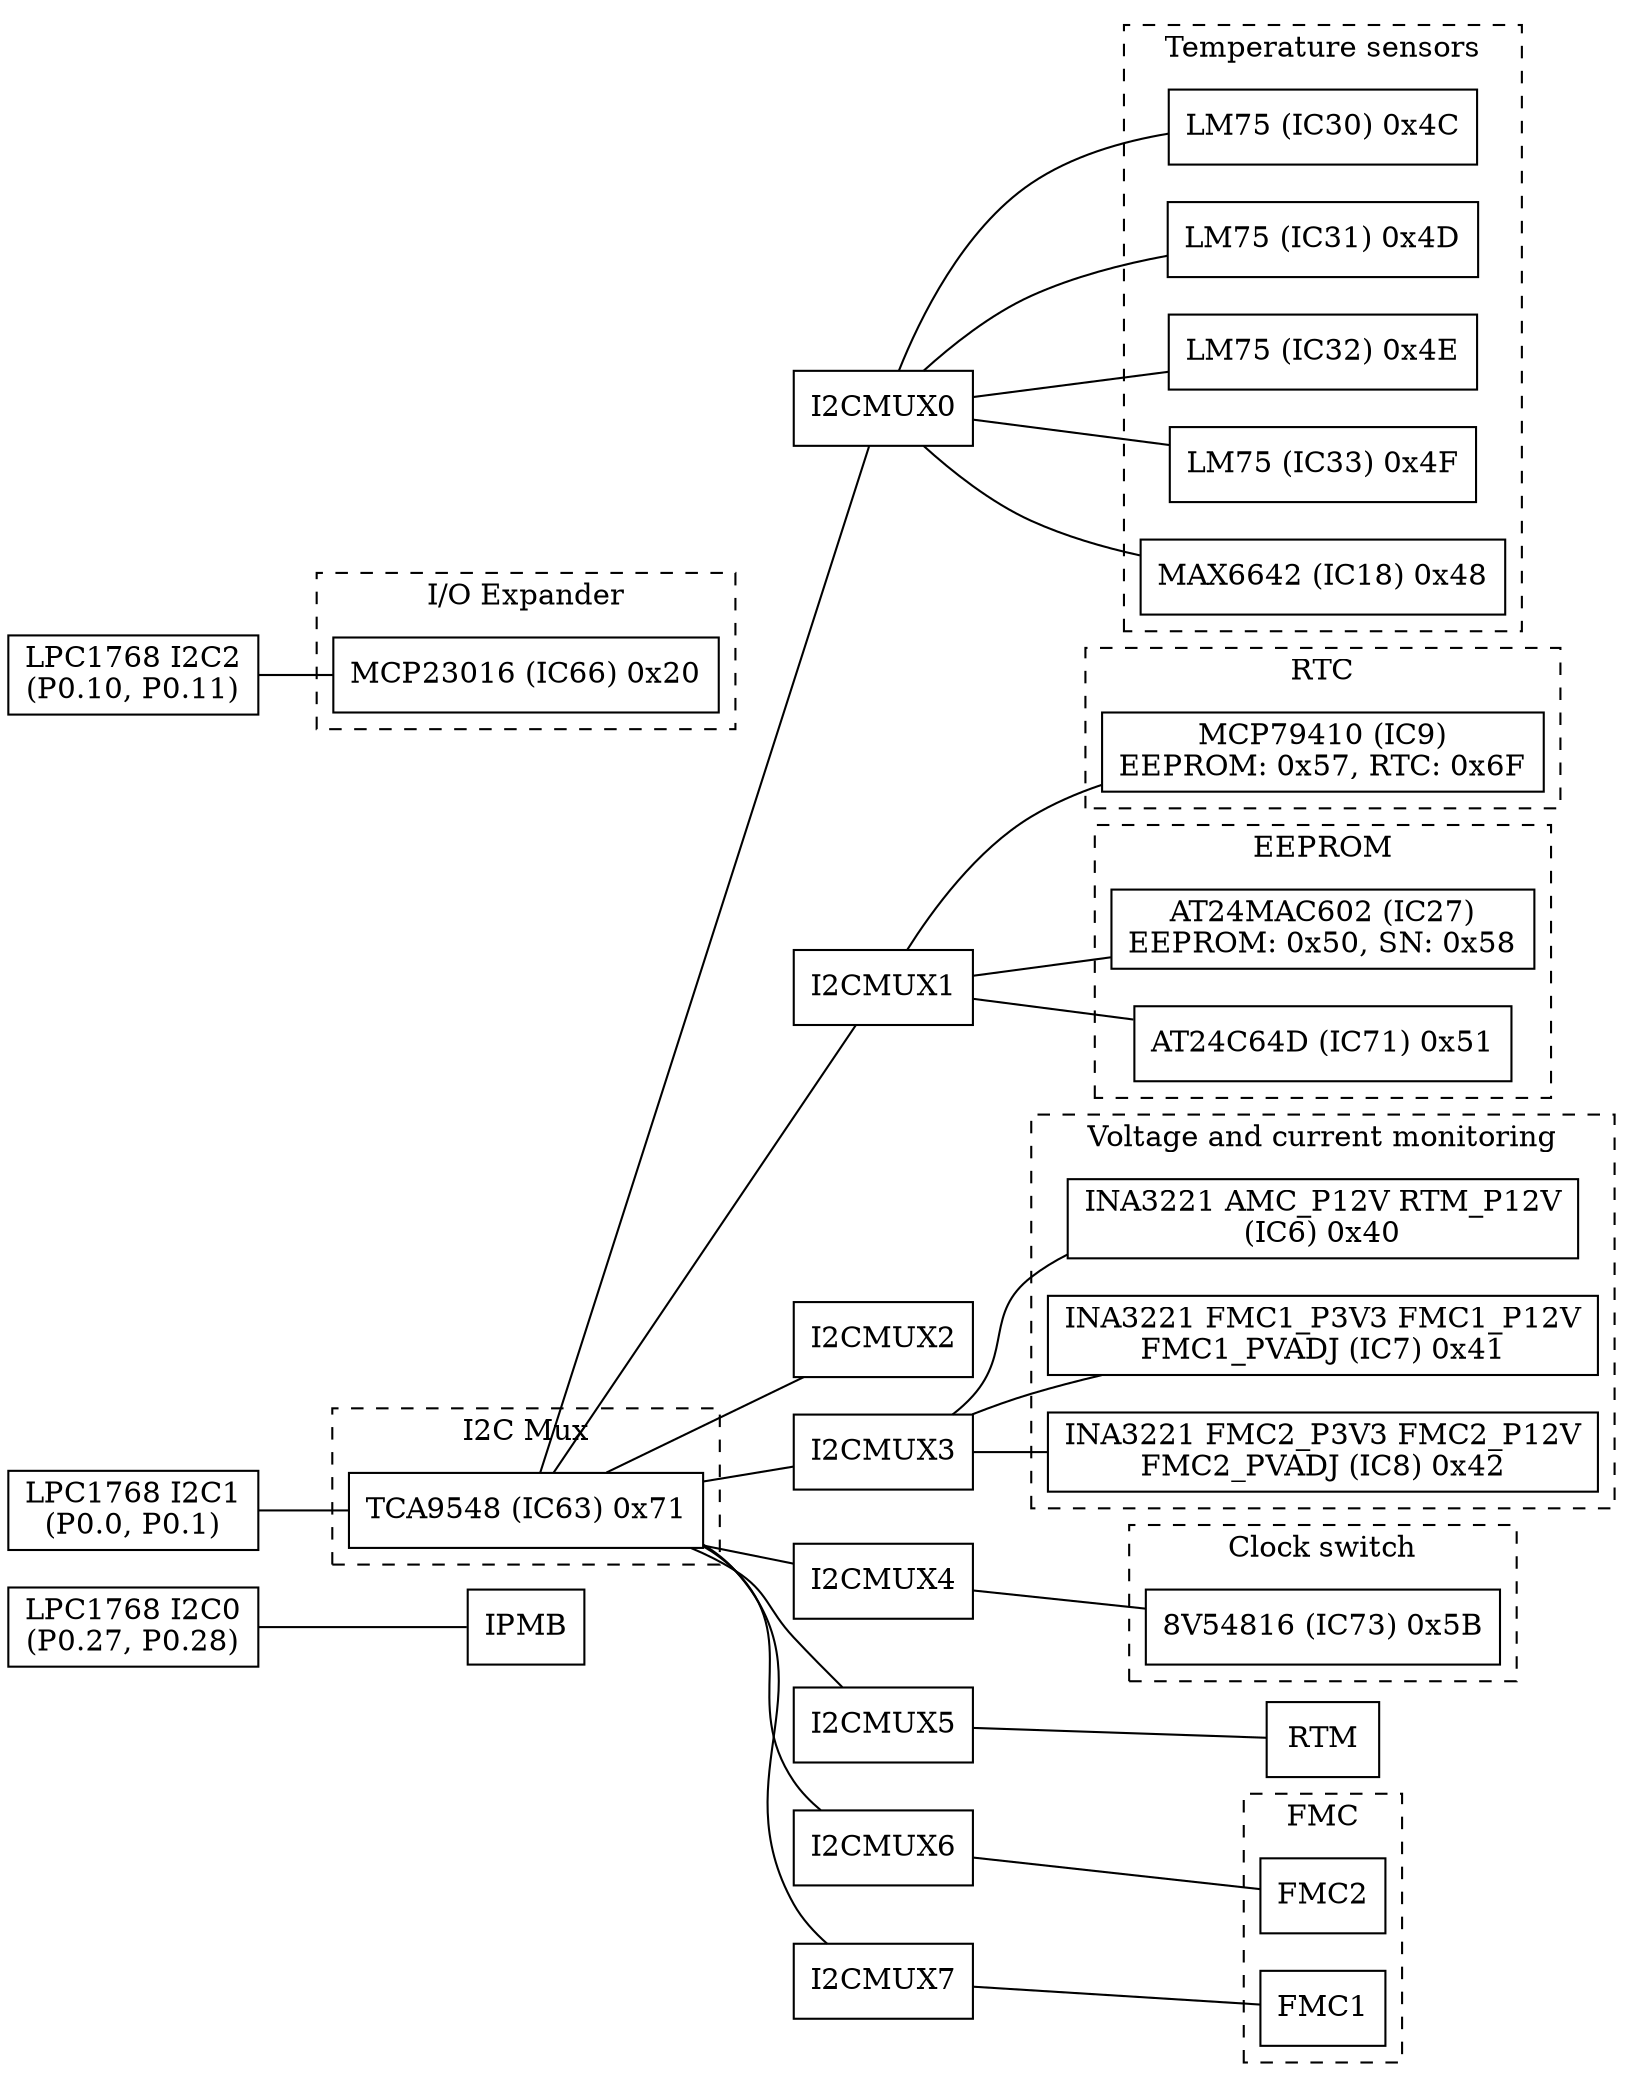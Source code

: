 graph afcv4_i2c_hieranchy {
    rankdir=LR
    LPC1768_I2C0 [label="LPC1768 I2C0\n(P0.27, P0.28)", shape=rectangle]
    LPC1768_I2C1 [label="LPC1768 I2C1\n(P0.0, P0.1)", shape=rectangle]
    LPC1768_I2C2 [label="LPC1768 I2C2\n(P0.10, P0.11)", shape=rectangle]
    I2CMUX0 [label="I2CMUX0", shape=rectangle]
    I2CMUX1 [label="I2CMUX1", shape=rectangle]
    I2CMUX2 [label="I2CMUX2", shape=rectangle]
    I2CMUX3 [label="I2CMUX3", shape=rectangle]
    I2CMUX4 [label="I2CMUX4", shape=rectangle]
    I2CMUX5 [label="I2CMUX5", shape=rectangle]
    I2CMUX6 [label="I2CMUX6", shape=rectangle]
    I2CMUX7 [label="I2CMUX7", shape=rectangle]
    IPMB [label="IPMB", shape=rectangle]

    subgraph cluster_i2c_mux {
        label = "I2C Mux"
        style = dashed
        IC63 [label="TCA9548 (IC63) 0x71", shape=rectangle]
    }

    subgraph cluster_io {
        label = "I/O Expander"
        style = dashed
        IC66 [label="MCP23016 (IC66) 0x20", shape=rectangle]
    }

    subgraph cluster_temp_sensors {
        label = "Temperature sensors"
        style = dashed
        IC30 [label="LM75 (IC30) 0x4C", shape=rectangle]
        IC31 [label="LM75 (IC31) 0x4D", shape=rectangle]
        IC32 [label="LM75 (IC32) 0x4E", shape=rectangle]
        IC33 [label="LM75 (IC33) 0x4F", shape=rectangle]
        IC18 [label="MAX6642 (IC18) 0x48", shape=rectangle]
    }

    subgraph cluster_rtc {
        label = "RTC"
        style = dashed
        IC9 [label="MCP79410 (IC9)\nEEPROM: 0x57, RTC: 0x6F", shape=rectangle]
    }

    subgraph cluster_eeprom {
        label = "EEPROM"
        style = dashed
        IC27 [label="AT24MAC602 (IC27)\nEEPROM: 0x50, SN: 0x58", shape=rectangle]
        IC71 [label="AT24C64D (IC71) 0x51", shape=rectangle]
    }

    subgraph cluster_vol_cur_monitor {
        label = "Voltage and current monitoring"
        style = dashed
        IC6 [label="INA3221 AMC_P12V RTM_P12V\n(IC6) 0x40", shape=rectangle]
        IC7 [label="INA3221 FMC1_P3V3 FMC1_P12V\nFMC1_PVADJ (IC7) 0x41", shape=rectangle]
        IC8 [label="INA3221 FMC2_P3V3 FMC2_P12V\nFMC2_PVADJ (IC8) 0x42", shape=rectangle]
    }

    subgraph cluster_clk_sw {
        label = "Clock switch"
        style = dashed
        IC73 [label="8V54816 (IC73) 0x5B", shape=rectangle]
    }

    RTM [label="RTM", shape=rectangle]

    subgraph cluster_fmc {
        label = "FMC"
        style = dashed
        FMC2 [label="FMC2", shape=rectangle]
        FMC1 [label="FMC1", shape=rectangle]
    }
    LPC1768_I2C0 -- IPMB

    LPC1768_I2C1 -- IC63
    IC63 -- I2CMUX0
    IC63 -- I2CMUX1
    IC63 -- I2CMUX2
    IC63 -- I2CMUX3
    IC63 -- I2CMUX4
    IC63 -- I2CMUX5
    IC63 -- I2CMUX6
    IC63 -- I2CMUX7

    I2CMUX0 -- IC30
    I2CMUX0 -- IC31
    I2CMUX0 -- IC32
    I2CMUX0 -- IC33
    I2CMUX0 -- IC18

    I2CMUX1 -- IC9
    I2CMUX1 -- IC27
    I2CMUX1 -- IC71

    I2CMUX3 -- IC6
    I2CMUX3 -- IC7
    I2CMUX3 -- IC8

    I2CMUX4 -- IC73

    I2CMUX5 -- RTM

    I2CMUX6 -- FMC2

    I2CMUX7 -- FMC1

    LPC1768_I2C2 -- IC66
}
